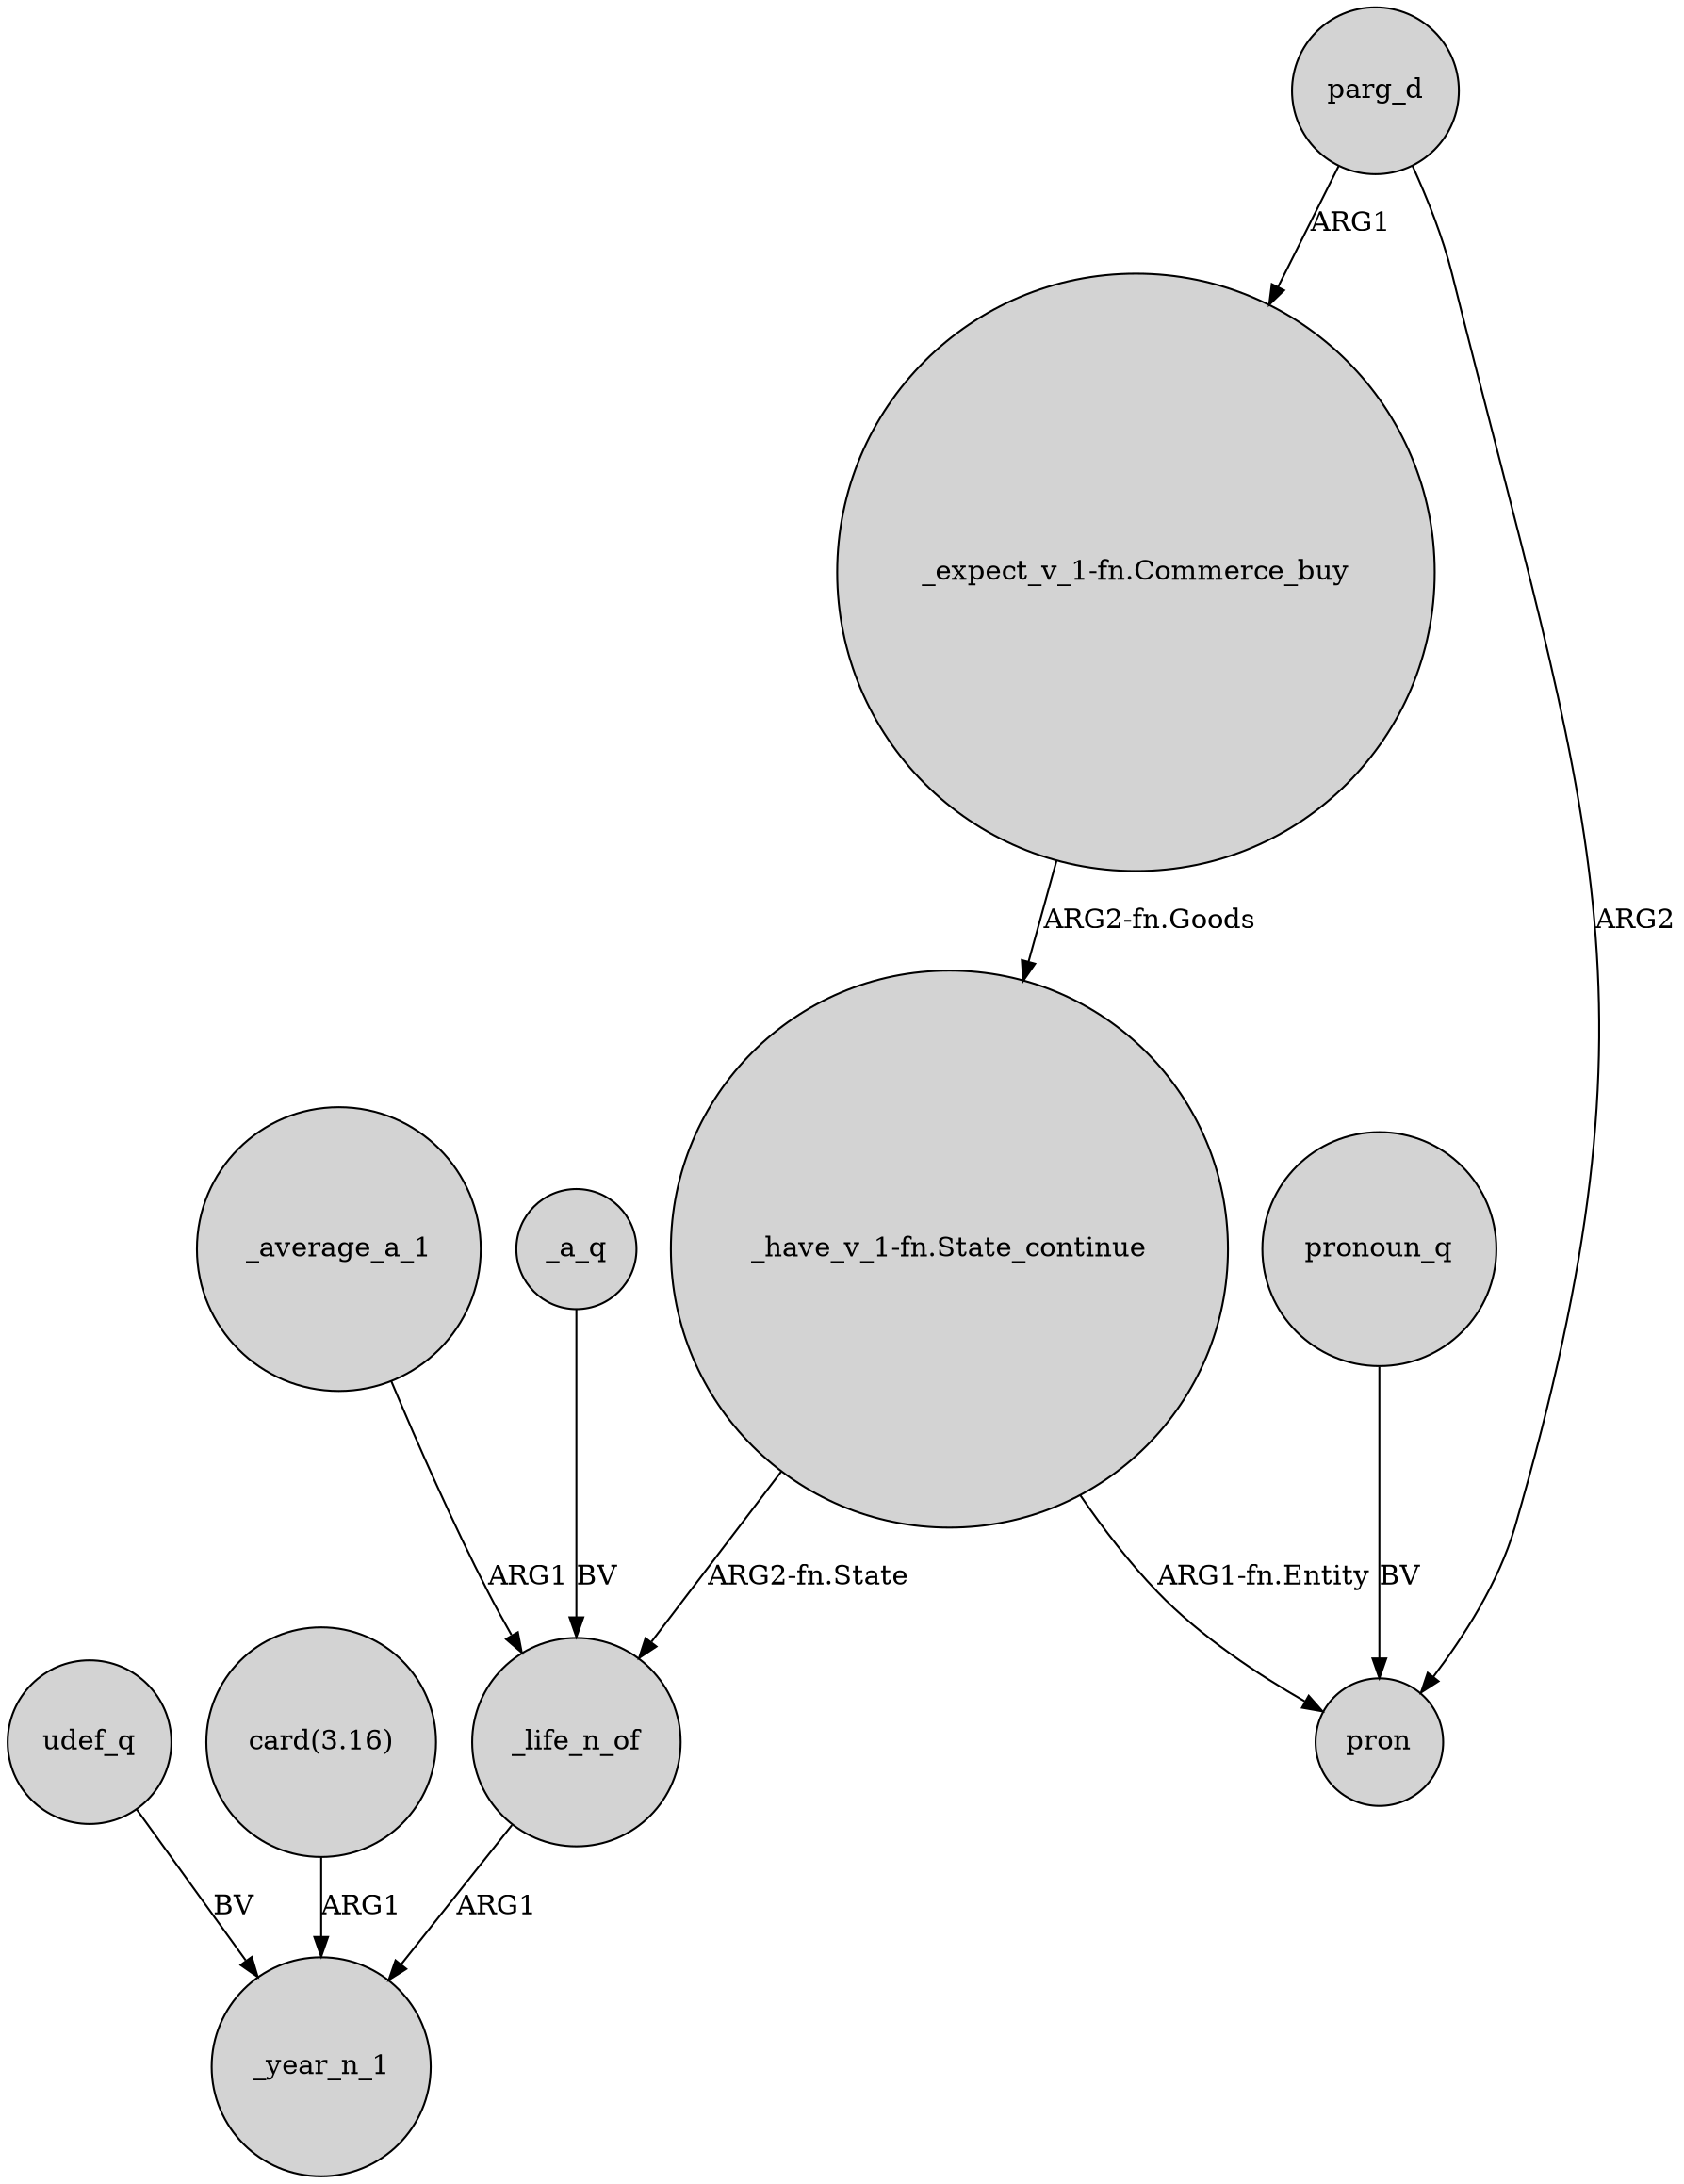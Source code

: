 digraph {
	node [shape=circle style=filled]
	"_have_v_1-fn.State_continue" -> _life_n_of [label="ARG2-fn.State"]
	udef_q -> _year_n_1 [label=BV]
	"card(3.16)" -> _year_n_1 [label=ARG1]
	_life_n_of -> _year_n_1 [label=ARG1]
	"_expect_v_1-fn.Commerce_buy" -> "_have_v_1-fn.State_continue" [label="ARG2-fn.Goods"]
	_a_q -> _life_n_of [label=BV]
	_average_a_1 -> _life_n_of [label=ARG1]
	pronoun_q -> pron [label=BV]
	parg_d -> "_expect_v_1-fn.Commerce_buy" [label=ARG1]
	"_have_v_1-fn.State_continue" -> pron [label="ARG1-fn.Entity"]
	parg_d -> pron [label=ARG2]
}
